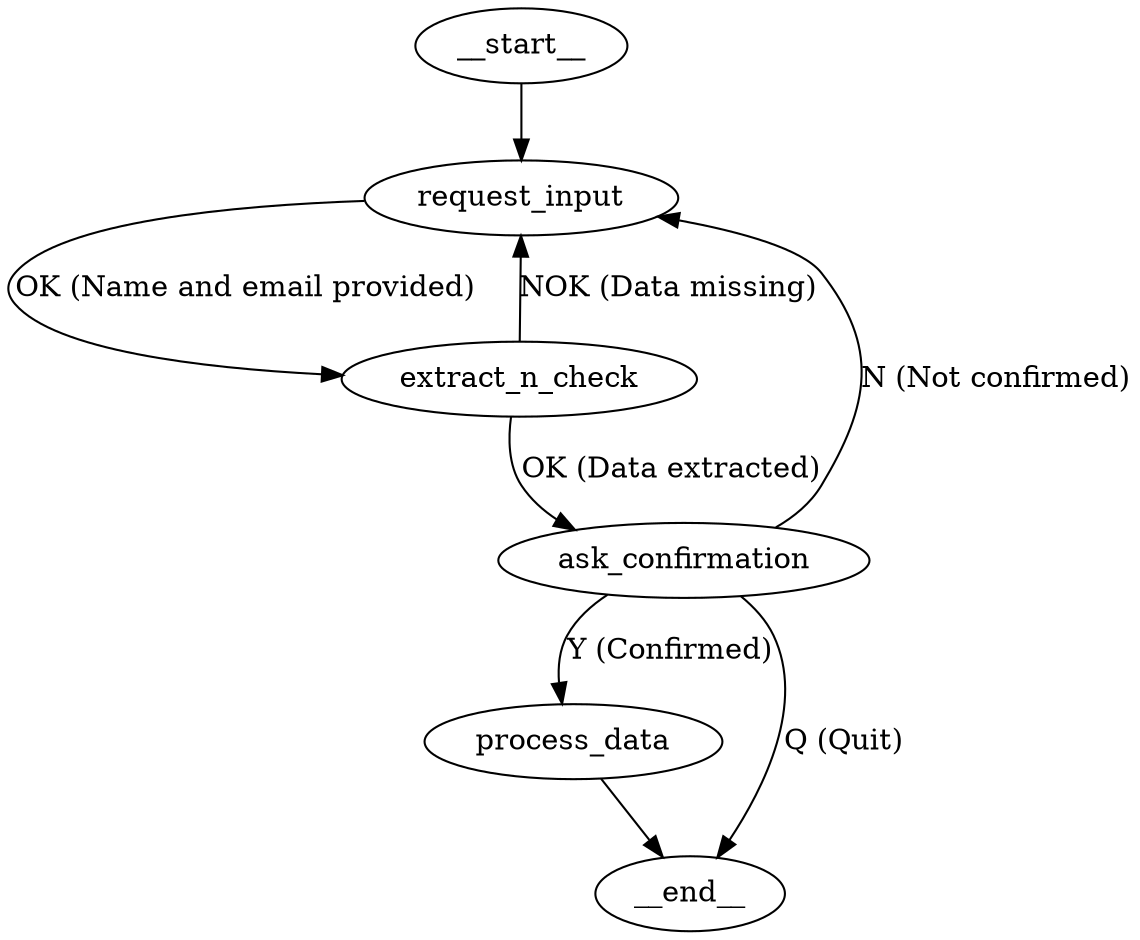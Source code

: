 strict digraph {
    __start__ -> request_input;
    request_input -> extract_n_check[label="OK (Name and email provided)"];
    // request_input -> request_input[label="NOK (Missing name or email)"];
    // request_input -> __end__[label="QUIT"]

    extract_n_check -> request_input[label="NOK (Data missing)"];
    extract_n_check -> ask_confirmation[label="OK (Data extracted)"];
    ask_confirmation -> process_data[label="Y (Confirmed)"];
    ask_confirmation -> request_input[label="N (Not confirmed)"];
    ask_confirmation -> __end__[label="Q (Quit)"];
    process_data -> __end__;
}
